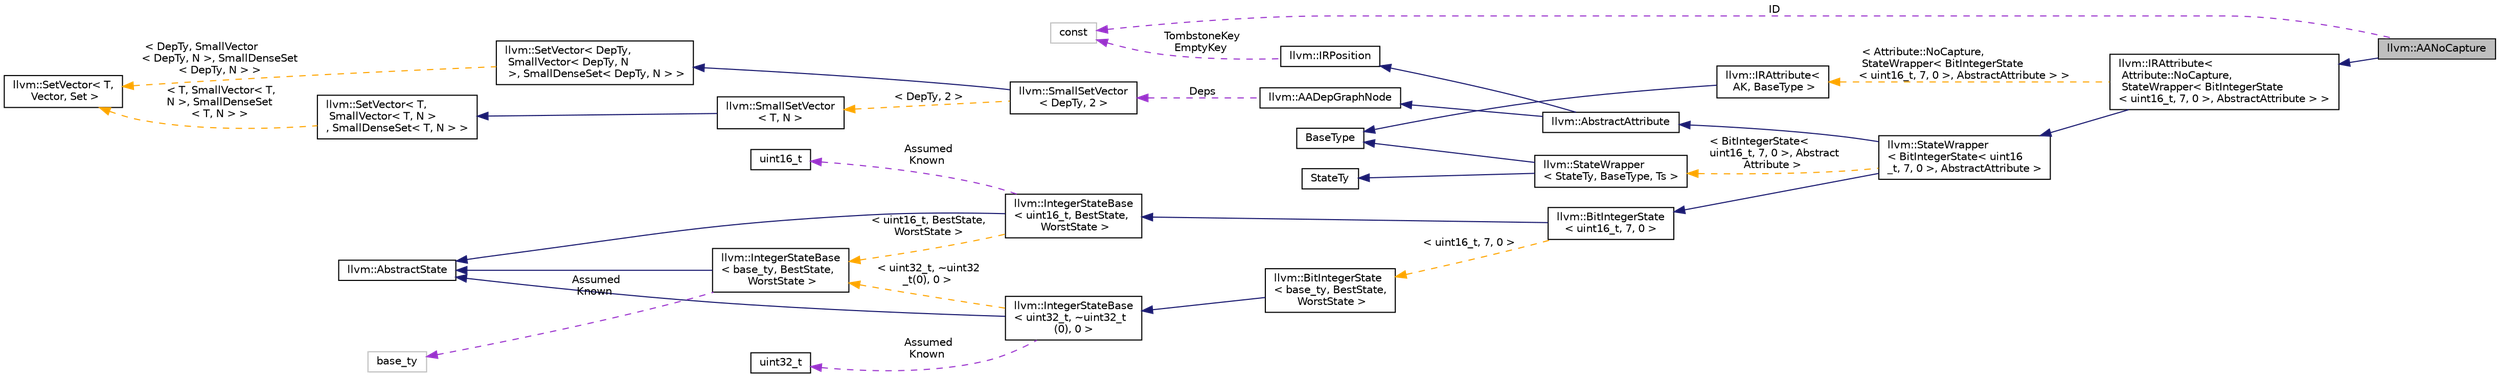 digraph "llvm::AANoCapture"
{
 // LATEX_PDF_SIZE
  bgcolor="transparent";
  edge [fontname="Helvetica",fontsize="10",labelfontname="Helvetica",labelfontsize="10"];
  node [fontname="Helvetica",fontsize="10",shape=record];
  rankdir="LR";
  Node1 [label="llvm::AANoCapture",height=0.2,width=0.4,color="black", fillcolor="grey75", style="filled", fontcolor="black",tooltip="An abstract interface for all nocapture attributes."];
  Node2 -> Node1 [dir="back",color="midnightblue",fontsize="10",style="solid",fontname="Helvetica"];
  Node2 [label="llvm::IRAttribute\<\l Attribute::NoCapture,\l StateWrapper\< BitIntegerState\l\< uint16_t, 7, 0 \>, AbstractAttribute \> \>",height=0.2,width=0.4,color="black",URL="$structllvm_1_1IRAttribute.html",tooltip=" "];
  Node3 -> Node2 [dir="back",color="midnightblue",fontsize="10",style="solid",fontname="Helvetica"];
  Node3 [label="llvm::StateWrapper\l\< BitIntegerState\< uint16\l_t, 7, 0 \>, AbstractAttribute \>",height=0.2,width=0.4,color="black",URL="$structllvm_1_1StateWrapper.html",tooltip=" "];
  Node4 -> Node3 [dir="back",color="midnightblue",fontsize="10",style="solid",fontname="Helvetica"];
  Node4 [label="llvm::AbstractAttribute",height=0.2,width=0.4,color="black",URL="$structllvm_1_1AbstractAttribute.html",tooltip="Base struct for all \"concrete attribute\" deductions."];
  Node5 -> Node4 [dir="back",color="midnightblue",fontsize="10",style="solid",fontname="Helvetica"];
  Node5 [label="llvm::IRPosition",height=0.2,width=0.4,color="black",URL="$structllvm_1_1IRPosition.html",tooltip="Helper to describe and deal with positions in the LLVM-IR."];
  Node6 -> Node5 [dir="back",color="darkorchid3",fontsize="10",style="dashed",label=" TombstoneKey\nEmptyKey" ,fontname="Helvetica"];
  Node6 [label="const",height=0.2,width=0.4,color="grey75",tooltip=" "];
  Node7 -> Node4 [dir="back",color="midnightblue",fontsize="10",style="solid",fontname="Helvetica"];
  Node7 [label="llvm::AADepGraphNode",height=0.2,width=0.4,color="black",URL="$structllvm_1_1AADepGraphNode.html",tooltip="}"];
  Node8 -> Node7 [dir="back",color="darkorchid3",fontsize="10",style="dashed",label=" Deps" ,fontname="Helvetica"];
  Node8 [label="llvm::SmallSetVector\l\< DepTy, 2 \>",height=0.2,width=0.4,color="black",URL="$classllvm_1_1SmallSetVector.html",tooltip=" "];
  Node9 -> Node8 [dir="back",color="midnightblue",fontsize="10",style="solid",fontname="Helvetica"];
  Node9 [label="llvm::SetVector\< DepTy,\l SmallVector\< DepTy, N\l \>, SmallDenseSet\< DepTy, N \> \>",height=0.2,width=0.4,color="black",URL="$classllvm_1_1SetVector.html",tooltip=" "];
  Node10 -> Node9 [dir="back",color="orange",fontsize="10",style="dashed",label=" \< DepTy, SmallVector\l\< DepTy, N \>, SmallDenseSet\l\< DepTy, N \> \>" ,fontname="Helvetica"];
  Node10 [label="llvm::SetVector\< T,\l Vector, Set \>",height=0.2,width=0.4,color="black",URL="$classllvm_1_1SetVector.html",tooltip="A vector that has set insertion semantics."];
  Node11 -> Node8 [dir="back",color="orange",fontsize="10",style="dashed",label=" \< DepTy, 2 \>" ,fontname="Helvetica"];
  Node11 [label="llvm::SmallSetVector\l\< T, N \>",height=0.2,width=0.4,color="black",URL="$classllvm_1_1SmallSetVector.html",tooltip="A SetVector that performs no allocations if smaller than a certain size."];
  Node12 -> Node11 [dir="back",color="midnightblue",fontsize="10",style="solid",fontname="Helvetica"];
  Node12 [label="llvm::SetVector\< T,\l SmallVector\< T, N \>\l, SmallDenseSet\< T, N \> \>",height=0.2,width=0.4,color="black",URL="$classllvm_1_1SetVector.html",tooltip=" "];
  Node10 -> Node12 [dir="back",color="orange",fontsize="10",style="dashed",label=" \< T, SmallVector\< T,\l N \>, SmallDenseSet\l\< T, N \> \>" ,fontname="Helvetica"];
  Node13 -> Node3 [dir="back",color="midnightblue",fontsize="10",style="solid",fontname="Helvetica"];
  Node13 [label="llvm::BitIntegerState\l\< uint16_t, 7, 0 \>",height=0.2,width=0.4,color="black",URL="$structllvm_1_1BitIntegerState.html",tooltip=" "];
  Node14 -> Node13 [dir="back",color="midnightblue",fontsize="10",style="solid",fontname="Helvetica"];
  Node14 [label="llvm::IntegerStateBase\l\< uint16_t, BestState,\l WorstState \>",height=0.2,width=0.4,color="black",URL="$structllvm_1_1IntegerStateBase.html",tooltip=" "];
  Node15 -> Node14 [dir="back",color="midnightblue",fontsize="10",style="solid",fontname="Helvetica"];
  Node15 [label="llvm::AbstractState",height=0.2,width=0.4,color="black",URL="$structllvm_1_1AbstractState.html",tooltip="An interface to query the internal state of an abstract attribute."];
  Node16 -> Node14 [dir="back",color="darkorchid3",fontsize="10",style="dashed",label=" Assumed\nKnown" ,fontname="Helvetica"];
  Node16 [label="uint16_t",height=0.2,width=0.4,color="black",URL="$classuint16__t.html",tooltip=" "];
  Node17 -> Node14 [dir="back",color="orange",fontsize="10",style="dashed",label=" \< uint16_t, BestState,\l WorstState \>" ,fontname="Helvetica"];
  Node17 [label="llvm::IntegerStateBase\l\< base_ty, BestState,\l WorstState \>",height=0.2,width=0.4,color="black",URL="$structllvm_1_1IntegerStateBase.html",tooltip="Simple state with integers encoding."];
  Node15 -> Node17 [dir="back",color="midnightblue",fontsize="10",style="solid",fontname="Helvetica"];
  Node18 -> Node17 [dir="back",color="darkorchid3",fontsize="10",style="dashed",label=" Assumed\nKnown" ,fontname="Helvetica"];
  Node18 [label="base_ty",height=0.2,width=0.4,color="grey75",tooltip=" "];
  Node19 -> Node13 [dir="back",color="orange",fontsize="10",style="dashed",label=" \< uint16_t, 7, 0 \>" ,fontname="Helvetica"];
  Node19 [label="llvm::BitIntegerState\l\< base_ty, BestState,\l WorstState \>",height=0.2,width=0.4,color="black",URL="$structllvm_1_1BitIntegerState.html",tooltip="Specialization of the integer state for a bit-wise encoding."];
  Node20 -> Node19 [dir="back",color="midnightblue",fontsize="10",style="solid",fontname="Helvetica"];
  Node20 [label="llvm::IntegerStateBase\l\< uint32_t, ~uint32_t\l(0), 0 \>",height=0.2,width=0.4,color="black",URL="$structllvm_1_1IntegerStateBase.html",tooltip=" "];
  Node15 -> Node20 [dir="back",color="midnightblue",fontsize="10",style="solid",fontname="Helvetica"];
  Node21 -> Node20 [dir="back",color="darkorchid3",fontsize="10",style="dashed",label=" Assumed\nKnown" ,fontname="Helvetica"];
  Node21 [label="uint32_t",height=0.2,width=0.4,color="black",URL="$classuint32__t.html",tooltip=" "];
  Node17 -> Node20 [dir="back",color="orange",fontsize="10",style="dashed",label=" \< uint32_t, ~uint32\l_t(0), 0 \>" ,fontname="Helvetica"];
  Node22 -> Node3 [dir="back",color="orange",fontsize="10",style="dashed",label=" \< BitIntegerState\<\l uint16_t, 7, 0 \>, Abstract\lAttribute \>" ,fontname="Helvetica"];
  Node22 [label="llvm::StateWrapper\l\< StateTy, BaseType, Ts \>",height=0.2,width=0.4,color="black",URL="$structllvm_1_1StateWrapper.html",tooltip="Helper to tie a abstract state implementation to an abstract attribute."];
  Node23 -> Node22 [dir="back",color="midnightblue",fontsize="10",style="solid",fontname="Helvetica"];
  Node23 [label="BaseType",height=0.2,width=0.4,color="black",URL="$classBaseType.html",tooltip=" "];
  Node24 -> Node22 [dir="back",color="midnightblue",fontsize="10",style="solid",fontname="Helvetica"];
  Node24 [label="StateTy",height=0.2,width=0.4,color="black",URL="$classStateTy.html",tooltip=" "];
  Node25 -> Node2 [dir="back",color="orange",fontsize="10",style="dashed",label=" \< Attribute::NoCapture,\l StateWrapper\< BitIntegerState\l\< uint16_t, 7, 0 \>, AbstractAttribute \> \>" ,fontname="Helvetica"];
  Node25 [label="llvm::IRAttribute\<\l AK, BaseType \>",height=0.2,width=0.4,color="black",URL="$structllvm_1_1IRAttribute.html",tooltip="Helper class that provides common functionality to manifest IR attributes."];
  Node23 -> Node25 [dir="back",color="midnightblue",fontsize="10",style="solid",fontname="Helvetica"];
  Node6 -> Node1 [dir="back",color="darkorchid3",fontsize="10",style="dashed",label=" ID" ,fontname="Helvetica"];
}
